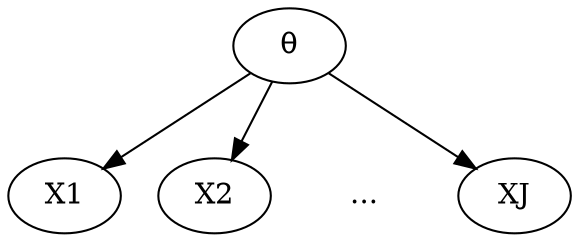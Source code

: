 digraph IRT {
  subgraph{ Q[label="θ"] }
  subgraph {
  X1; X2; andC[shape=none,label="..."]; XJ
  }
  Q -> X1; Q-> X2; Q->andC [style="invis"]; Q->XJ
}
